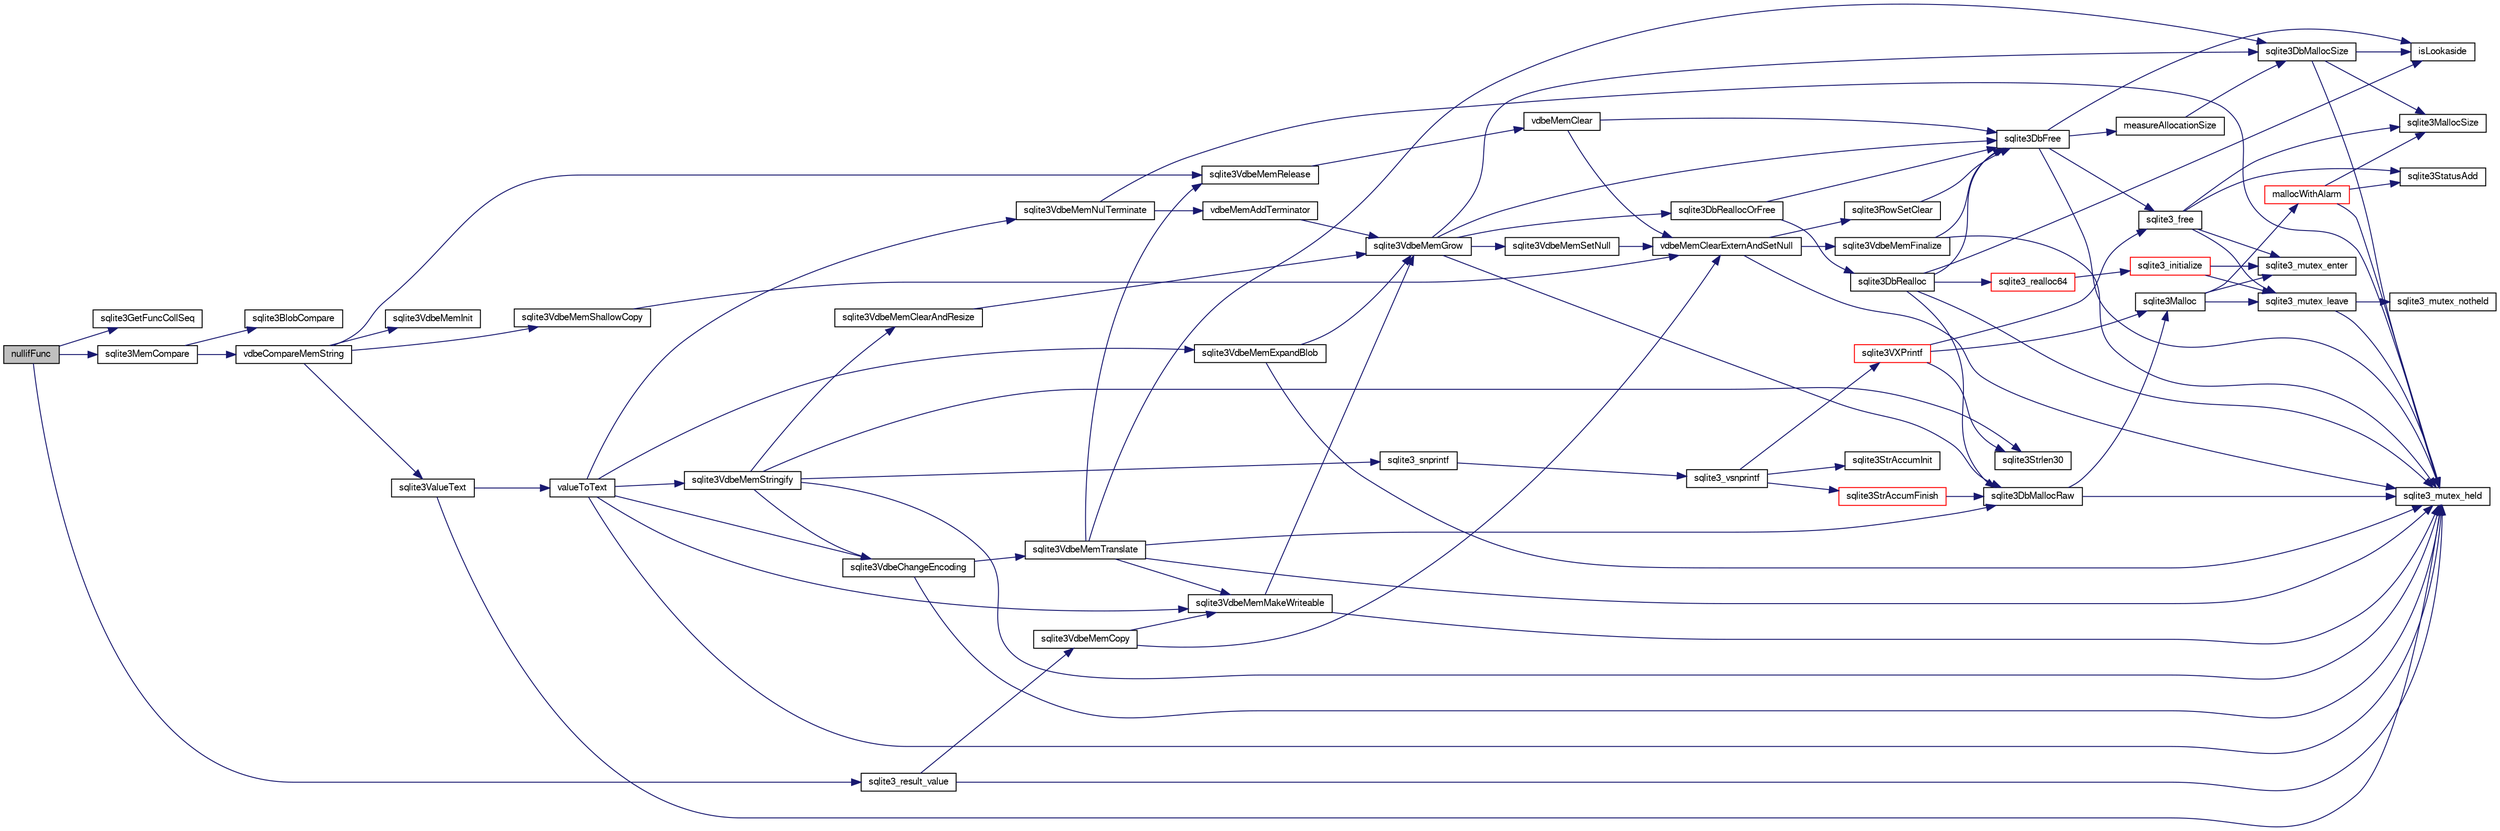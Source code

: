 digraph "nullifFunc"
{
  edge [fontname="FreeSans",fontsize="10",labelfontname="FreeSans",labelfontsize="10"];
  node [fontname="FreeSans",fontsize="10",shape=record];
  rankdir="LR";
  Node184154 [label="nullifFunc",height=0.2,width=0.4,color="black", fillcolor="grey75", style="filled", fontcolor="black"];
  Node184154 -> Node184155 [color="midnightblue",fontsize="10",style="solid",fontname="FreeSans"];
  Node184155 [label="sqlite3GetFuncCollSeq",height=0.2,width=0.4,color="black", fillcolor="white", style="filled",URL="$sqlite3_8c.html#a1f74f1388742c31b36be82a263d682cd"];
  Node184154 -> Node184156 [color="midnightblue",fontsize="10",style="solid",fontname="FreeSans"];
  Node184156 [label="sqlite3MemCompare",height=0.2,width=0.4,color="black", fillcolor="white", style="filled",URL="$sqlite3_8c.html#a89fc02818dc8eb6be452ea408164b5e3"];
  Node184156 -> Node184157 [color="midnightblue",fontsize="10",style="solid",fontname="FreeSans"];
  Node184157 [label="vdbeCompareMemString",height=0.2,width=0.4,color="black", fillcolor="white", style="filled",URL="$sqlite3_8c.html#afc618ccf0c8dc5c4de68c35c8b1613c1"];
  Node184157 -> Node184158 [color="midnightblue",fontsize="10",style="solid",fontname="FreeSans"];
  Node184158 [label="sqlite3VdbeMemInit",height=0.2,width=0.4,color="black", fillcolor="white", style="filled",URL="$sqlite3_8c.html#a71744ecf3bbf078600c527fa96ef3360"];
  Node184157 -> Node184159 [color="midnightblue",fontsize="10",style="solid",fontname="FreeSans"];
  Node184159 [label="sqlite3VdbeMemShallowCopy",height=0.2,width=0.4,color="black", fillcolor="white", style="filled",URL="$sqlite3_8c.html#a507287d895706c681ed352775e726f6a"];
  Node184159 -> Node184160 [color="midnightblue",fontsize="10",style="solid",fontname="FreeSans"];
  Node184160 [label="vdbeMemClearExternAndSetNull",height=0.2,width=0.4,color="black", fillcolor="white", style="filled",URL="$sqlite3_8c.html#a29c41a360fb0e86b817777daf061230c"];
  Node184160 -> Node184161 [color="midnightblue",fontsize="10",style="solid",fontname="FreeSans"];
  Node184161 [label="sqlite3_mutex_held",height=0.2,width=0.4,color="black", fillcolor="white", style="filled",URL="$sqlite3_8c.html#acf77da68932b6bc163c5e68547ecc3e7"];
  Node184160 -> Node184162 [color="midnightblue",fontsize="10",style="solid",fontname="FreeSans"];
  Node184162 [label="sqlite3VdbeMemFinalize",height=0.2,width=0.4,color="black", fillcolor="white", style="filled",URL="$sqlite3_8c.html#a2568220f48ddef81b1c43e401042d9d2"];
  Node184162 -> Node184161 [color="midnightblue",fontsize="10",style="solid",fontname="FreeSans"];
  Node184162 -> Node184163 [color="midnightblue",fontsize="10",style="solid",fontname="FreeSans"];
  Node184163 [label="sqlite3DbFree",height=0.2,width=0.4,color="black", fillcolor="white", style="filled",URL="$sqlite3_8c.html#ac70ab821a6607b4a1b909582dc37a069"];
  Node184163 -> Node184161 [color="midnightblue",fontsize="10",style="solid",fontname="FreeSans"];
  Node184163 -> Node184164 [color="midnightblue",fontsize="10",style="solid",fontname="FreeSans"];
  Node184164 [label="measureAllocationSize",height=0.2,width=0.4,color="black", fillcolor="white", style="filled",URL="$sqlite3_8c.html#a45731e644a22fdb756e2b6337224217a"];
  Node184164 -> Node184165 [color="midnightblue",fontsize="10",style="solid",fontname="FreeSans"];
  Node184165 [label="sqlite3DbMallocSize",height=0.2,width=0.4,color="black", fillcolor="white", style="filled",URL="$sqlite3_8c.html#aa397e5a8a03495203a0767abf0a71f86"];
  Node184165 -> Node184166 [color="midnightblue",fontsize="10",style="solid",fontname="FreeSans"];
  Node184166 [label="sqlite3MallocSize",height=0.2,width=0.4,color="black", fillcolor="white", style="filled",URL="$sqlite3_8c.html#acf5d2a5f35270bafb050bd2def576955"];
  Node184165 -> Node184161 [color="midnightblue",fontsize="10",style="solid",fontname="FreeSans"];
  Node184165 -> Node184167 [color="midnightblue",fontsize="10",style="solid",fontname="FreeSans"];
  Node184167 [label="isLookaside",height=0.2,width=0.4,color="black", fillcolor="white", style="filled",URL="$sqlite3_8c.html#a770fa05ff9717b75e16f4d968a77b897"];
  Node184163 -> Node184167 [color="midnightblue",fontsize="10",style="solid",fontname="FreeSans"];
  Node184163 -> Node184168 [color="midnightblue",fontsize="10",style="solid",fontname="FreeSans"];
  Node184168 [label="sqlite3_free",height=0.2,width=0.4,color="black", fillcolor="white", style="filled",URL="$sqlite3_8c.html#a6552349e36a8a691af5487999ab09519"];
  Node184168 -> Node184169 [color="midnightblue",fontsize="10",style="solid",fontname="FreeSans"];
  Node184169 [label="sqlite3_mutex_enter",height=0.2,width=0.4,color="black", fillcolor="white", style="filled",URL="$sqlite3_8c.html#a1c12cde690bd89f104de5cbad12a6bf5"];
  Node184168 -> Node184170 [color="midnightblue",fontsize="10",style="solid",fontname="FreeSans"];
  Node184170 [label="sqlite3StatusAdd",height=0.2,width=0.4,color="black", fillcolor="white", style="filled",URL="$sqlite3_8c.html#afa029f93586aeab4cc85360905dae9cd"];
  Node184168 -> Node184166 [color="midnightblue",fontsize="10",style="solid",fontname="FreeSans"];
  Node184168 -> Node184171 [color="midnightblue",fontsize="10",style="solid",fontname="FreeSans"];
  Node184171 [label="sqlite3_mutex_leave",height=0.2,width=0.4,color="black", fillcolor="white", style="filled",URL="$sqlite3_8c.html#a5838d235601dbd3c1fa993555c6bcc93"];
  Node184171 -> Node184161 [color="midnightblue",fontsize="10",style="solid",fontname="FreeSans"];
  Node184171 -> Node184172 [color="midnightblue",fontsize="10",style="solid",fontname="FreeSans"];
  Node184172 [label="sqlite3_mutex_notheld",height=0.2,width=0.4,color="black", fillcolor="white", style="filled",URL="$sqlite3_8c.html#a83967c837c1c000d3b5adcfaa688f5dc"];
  Node184160 -> Node184173 [color="midnightblue",fontsize="10",style="solid",fontname="FreeSans"];
  Node184173 [label="sqlite3RowSetClear",height=0.2,width=0.4,color="black", fillcolor="white", style="filled",URL="$sqlite3_8c.html#ae153de0cd969511a607e26deeca80342"];
  Node184173 -> Node184163 [color="midnightblue",fontsize="10",style="solid",fontname="FreeSans"];
  Node184157 -> Node184174 [color="midnightblue",fontsize="10",style="solid",fontname="FreeSans"];
  Node184174 [label="sqlite3ValueText",height=0.2,width=0.4,color="black", fillcolor="white", style="filled",URL="$sqlite3_8c.html#ad567a94e52d1adf81f4857fdba00a59b"];
  Node184174 -> Node184161 [color="midnightblue",fontsize="10",style="solid",fontname="FreeSans"];
  Node184174 -> Node184175 [color="midnightblue",fontsize="10",style="solid",fontname="FreeSans"];
  Node184175 [label="valueToText",height=0.2,width=0.4,color="black", fillcolor="white", style="filled",URL="$sqlite3_8c.html#abded1c4848e5c5901949c02af499044c"];
  Node184175 -> Node184161 [color="midnightblue",fontsize="10",style="solid",fontname="FreeSans"];
  Node184175 -> Node184176 [color="midnightblue",fontsize="10",style="solid",fontname="FreeSans"];
  Node184176 [label="sqlite3VdbeMemExpandBlob",height=0.2,width=0.4,color="black", fillcolor="white", style="filled",URL="$sqlite3_8c.html#afa1d06c05f058623f190c05aac4a5c7c"];
  Node184176 -> Node184161 [color="midnightblue",fontsize="10",style="solid",fontname="FreeSans"];
  Node184176 -> Node184177 [color="midnightblue",fontsize="10",style="solid",fontname="FreeSans"];
  Node184177 [label="sqlite3VdbeMemGrow",height=0.2,width=0.4,color="black", fillcolor="white", style="filled",URL="$sqlite3_8c.html#aba753c9690ae0ba31b5100945cf29447"];
  Node184177 -> Node184165 [color="midnightblue",fontsize="10",style="solid",fontname="FreeSans"];
  Node184177 -> Node184178 [color="midnightblue",fontsize="10",style="solid",fontname="FreeSans"];
  Node184178 [label="sqlite3DbReallocOrFree",height=0.2,width=0.4,color="black", fillcolor="white", style="filled",URL="$sqlite3_8c.html#a532a9fd62eeb46b61885a0fff075231c"];
  Node184178 -> Node184179 [color="midnightblue",fontsize="10",style="solid",fontname="FreeSans"];
  Node184179 [label="sqlite3DbRealloc",height=0.2,width=0.4,color="black", fillcolor="white", style="filled",URL="$sqlite3_8c.html#ae028f4902a9d29bcaf310ff289ee87dc"];
  Node184179 -> Node184161 [color="midnightblue",fontsize="10",style="solid",fontname="FreeSans"];
  Node184179 -> Node184180 [color="midnightblue",fontsize="10",style="solid",fontname="FreeSans"];
  Node184180 [label="sqlite3DbMallocRaw",height=0.2,width=0.4,color="black", fillcolor="white", style="filled",URL="$sqlite3_8c.html#abbe8be0cf7175e11ddc3e2218fad924e"];
  Node184180 -> Node184161 [color="midnightblue",fontsize="10",style="solid",fontname="FreeSans"];
  Node184180 -> Node184181 [color="midnightblue",fontsize="10",style="solid",fontname="FreeSans"];
  Node184181 [label="sqlite3Malloc",height=0.2,width=0.4,color="black", fillcolor="white", style="filled",URL="$sqlite3_8c.html#a361a2eaa846b1885f123abe46f5d8b2b"];
  Node184181 -> Node184169 [color="midnightblue",fontsize="10",style="solid",fontname="FreeSans"];
  Node184181 -> Node184182 [color="midnightblue",fontsize="10",style="solid",fontname="FreeSans"];
  Node184182 [label="mallocWithAlarm",height=0.2,width=0.4,color="red", fillcolor="white", style="filled",URL="$sqlite3_8c.html#ab070d5cf8e48ec8a6a43cf025d48598b"];
  Node184182 -> Node184161 [color="midnightblue",fontsize="10",style="solid",fontname="FreeSans"];
  Node184182 -> Node184166 [color="midnightblue",fontsize="10",style="solid",fontname="FreeSans"];
  Node184182 -> Node184170 [color="midnightblue",fontsize="10",style="solid",fontname="FreeSans"];
  Node184181 -> Node184171 [color="midnightblue",fontsize="10",style="solid",fontname="FreeSans"];
  Node184179 -> Node184167 [color="midnightblue",fontsize="10",style="solid",fontname="FreeSans"];
  Node184179 -> Node184163 [color="midnightblue",fontsize="10",style="solid",fontname="FreeSans"];
  Node184179 -> Node184186 [color="midnightblue",fontsize="10",style="solid",fontname="FreeSans"];
  Node184186 [label="sqlite3_realloc64",height=0.2,width=0.4,color="red", fillcolor="white", style="filled",URL="$sqlite3_8c.html#a3765a714077ee547e811034236dc9ecd"];
  Node184186 -> Node184187 [color="midnightblue",fontsize="10",style="solid",fontname="FreeSans"];
  Node184187 [label="sqlite3_initialize",height=0.2,width=0.4,color="red", fillcolor="white", style="filled",URL="$sqlite3_8c.html#ab0c0ee2d5d4cf8b28e9572296a8861df"];
  Node184187 -> Node184169 [color="midnightblue",fontsize="10",style="solid",fontname="FreeSans"];
  Node184187 -> Node184171 [color="midnightblue",fontsize="10",style="solid",fontname="FreeSans"];
  Node184178 -> Node184163 [color="midnightblue",fontsize="10",style="solid",fontname="FreeSans"];
  Node184177 -> Node184163 [color="midnightblue",fontsize="10",style="solid",fontname="FreeSans"];
  Node184177 -> Node184180 [color="midnightblue",fontsize="10",style="solid",fontname="FreeSans"];
  Node184177 -> Node184284 [color="midnightblue",fontsize="10",style="solid",fontname="FreeSans"];
  Node184284 [label="sqlite3VdbeMemSetNull",height=0.2,width=0.4,color="black", fillcolor="white", style="filled",URL="$sqlite3_8c.html#ae01092c23aebaf8a3ebdf3954609b410"];
  Node184284 -> Node184160 [color="midnightblue",fontsize="10",style="solid",fontname="FreeSans"];
  Node184175 -> Node184430 [color="midnightblue",fontsize="10",style="solid",fontname="FreeSans"];
  Node184430 [label="sqlite3VdbeChangeEncoding",height=0.2,width=0.4,color="black", fillcolor="white", style="filled",URL="$sqlite3_8c.html#aa7cf8e488bf8cf9ec18528f52a40de31"];
  Node184430 -> Node184161 [color="midnightblue",fontsize="10",style="solid",fontname="FreeSans"];
  Node184430 -> Node184431 [color="midnightblue",fontsize="10",style="solid",fontname="FreeSans"];
  Node184431 [label="sqlite3VdbeMemTranslate",height=0.2,width=0.4,color="black", fillcolor="white", style="filled",URL="$sqlite3_8c.html#adc5f07459f00d96ec7591be255d029f5"];
  Node184431 -> Node184161 [color="midnightblue",fontsize="10",style="solid",fontname="FreeSans"];
  Node184431 -> Node184289 [color="midnightblue",fontsize="10",style="solid",fontname="FreeSans"];
  Node184289 [label="sqlite3VdbeMemMakeWriteable",height=0.2,width=0.4,color="black", fillcolor="white", style="filled",URL="$sqlite3_8c.html#afabdd8032205a36c69ad191c6bbb6a34"];
  Node184289 -> Node184161 [color="midnightblue",fontsize="10",style="solid",fontname="FreeSans"];
  Node184289 -> Node184177 [color="midnightblue",fontsize="10",style="solid",fontname="FreeSans"];
  Node184431 -> Node184180 [color="midnightblue",fontsize="10",style="solid",fontname="FreeSans"];
  Node184431 -> Node184286 [color="midnightblue",fontsize="10",style="solid",fontname="FreeSans"];
  Node184286 [label="sqlite3VdbeMemRelease",height=0.2,width=0.4,color="black", fillcolor="white", style="filled",URL="$sqlite3_8c.html#a90606361dbeba88159fd6ff03fcc10cc"];
  Node184286 -> Node184287 [color="midnightblue",fontsize="10",style="solid",fontname="FreeSans"];
  Node184287 [label="vdbeMemClear",height=0.2,width=0.4,color="black", fillcolor="white", style="filled",URL="$sqlite3_8c.html#a489eef6e55ad0dadf67578726b935d12"];
  Node184287 -> Node184160 [color="midnightblue",fontsize="10",style="solid",fontname="FreeSans"];
  Node184287 -> Node184163 [color="midnightblue",fontsize="10",style="solid",fontname="FreeSans"];
  Node184431 -> Node184165 [color="midnightblue",fontsize="10",style="solid",fontname="FreeSans"];
  Node184175 -> Node184289 [color="midnightblue",fontsize="10",style="solid",fontname="FreeSans"];
  Node184175 -> Node184432 [color="midnightblue",fontsize="10",style="solid",fontname="FreeSans"];
  Node184432 [label="sqlite3VdbeMemNulTerminate",height=0.2,width=0.4,color="black", fillcolor="white", style="filled",URL="$sqlite3_8c.html#ad72ffa8a87fad7797ceeca0682df6aa3"];
  Node184432 -> Node184161 [color="midnightblue",fontsize="10",style="solid",fontname="FreeSans"];
  Node184432 -> Node184433 [color="midnightblue",fontsize="10",style="solid",fontname="FreeSans"];
  Node184433 [label="vdbeMemAddTerminator",height=0.2,width=0.4,color="black", fillcolor="white", style="filled",URL="$sqlite3_8c.html#a01c7c7c70bf090b2882bce28aa35c4c9"];
  Node184433 -> Node184177 [color="midnightblue",fontsize="10",style="solid",fontname="FreeSans"];
  Node184175 -> Node184434 [color="midnightblue",fontsize="10",style="solid",fontname="FreeSans"];
  Node184434 [label="sqlite3VdbeMemStringify",height=0.2,width=0.4,color="black", fillcolor="white", style="filled",URL="$sqlite3_8c.html#aaf8a4e6bd1059297d279570e30b7680a"];
  Node184434 -> Node184161 [color="midnightblue",fontsize="10",style="solid",fontname="FreeSans"];
  Node184434 -> Node184285 [color="midnightblue",fontsize="10",style="solid",fontname="FreeSans"];
  Node184285 [label="sqlite3VdbeMemClearAndResize",height=0.2,width=0.4,color="black", fillcolor="white", style="filled",URL="$sqlite3_8c.html#add082be4aa46084ecdf023cfac898231"];
  Node184285 -> Node184177 [color="midnightblue",fontsize="10",style="solid",fontname="FreeSans"];
  Node184434 -> Node184348 [color="midnightblue",fontsize="10",style="solid",fontname="FreeSans"];
  Node184348 [label="sqlite3_snprintf",height=0.2,width=0.4,color="black", fillcolor="white", style="filled",URL="$sqlite3_8c.html#aa2695a752e971577f5784122f2013c40"];
  Node184348 -> Node184349 [color="midnightblue",fontsize="10",style="solid",fontname="FreeSans"];
  Node184349 [label="sqlite3_vsnprintf",height=0.2,width=0.4,color="black", fillcolor="white", style="filled",URL="$sqlite3_8c.html#a0862c03aea71d62847e452aa655add42"];
  Node184349 -> Node184212 [color="midnightblue",fontsize="10",style="solid",fontname="FreeSans"];
  Node184212 [label="sqlite3StrAccumInit",height=0.2,width=0.4,color="black", fillcolor="white", style="filled",URL="$sqlite3_8c.html#aabf95e113b9d54d519cd15a56215f560"];
  Node184349 -> Node184213 [color="midnightblue",fontsize="10",style="solid",fontname="FreeSans"];
  Node184213 [label="sqlite3VXPrintf",height=0.2,width=0.4,color="red", fillcolor="white", style="filled",URL="$sqlite3_8c.html#a63c25806c9bd4a2b76f9a0eb232c6bde"];
  Node184213 -> Node184181 [color="midnightblue",fontsize="10",style="solid",fontname="FreeSans"];
  Node184213 -> Node184232 [color="midnightblue",fontsize="10",style="solid",fontname="FreeSans"];
  Node184232 [label="sqlite3Strlen30",height=0.2,width=0.4,color="black", fillcolor="white", style="filled",URL="$sqlite3_8c.html#a3dcd80ba41f1a308193dee74857b62a7"];
  Node184213 -> Node184168 [color="midnightblue",fontsize="10",style="solid",fontname="FreeSans"];
  Node184349 -> Node184238 [color="midnightblue",fontsize="10",style="solid",fontname="FreeSans"];
  Node184238 [label="sqlite3StrAccumFinish",height=0.2,width=0.4,color="red", fillcolor="white", style="filled",URL="$sqlite3_8c.html#adb7f26b10ac1b847db6f000ef4c2e2ba"];
  Node184238 -> Node184180 [color="midnightblue",fontsize="10",style="solid",fontname="FreeSans"];
  Node184434 -> Node184232 [color="midnightblue",fontsize="10",style="solid",fontname="FreeSans"];
  Node184434 -> Node184430 [color="midnightblue",fontsize="10",style="solid",fontname="FreeSans"];
  Node184157 -> Node184286 [color="midnightblue",fontsize="10",style="solid",fontname="FreeSans"];
  Node184156 -> Node184435 [color="midnightblue",fontsize="10",style="solid",fontname="FreeSans"];
  Node184435 [label="sqlite3BlobCompare",height=0.2,width=0.4,color="black", fillcolor="white", style="filled",URL="$sqlite3_8c.html#ab464c94c9aee65996ddb6ac4fcd47dc8"];
  Node184154 -> Node184295 [color="midnightblue",fontsize="10",style="solid",fontname="FreeSans"];
  Node184295 [label="sqlite3_result_value",height=0.2,width=0.4,color="black", fillcolor="white", style="filled",URL="$sqlite3_8c.html#af572c2d6f23377fc4d794b6946d5b3ed"];
  Node184295 -> Node184161 [color="midnightblue",fontsize="10",style="solid",fontname="FreeSans"];
  Node184295 -> Node184296 [color="midnightblue",fontsize="10",style="solid",fontname="FreeSans"];
  Node184296 [label="sqlite3VdbeMemCopy",height=0.2,width=0.4,color="black", fillcolor="white", style="filled",URL="$sqlite3_8c.html#a3a04f985c3c7cac7c7958b872fb3f781"];
  Node184296 -> Node184160 [color="midnightblue",fontsize="10",style="solid",fontname="FreeSans"];
  Node184296 -> Node184289 [color="midnightblue",fontsize="10",style="solid",fontname="FreeSans"];
}
